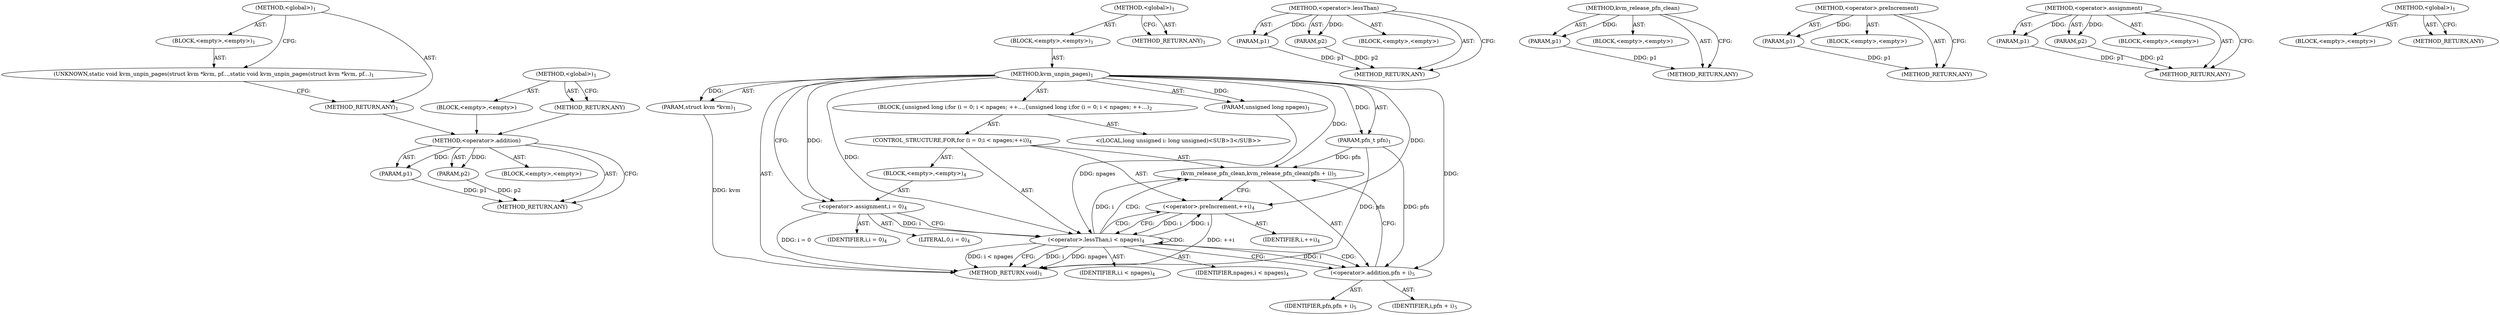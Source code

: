 digraph "&lt;global&gt;" {
vulnerable_69 [label=<(METHOD,&lt;operator&gt;.addition)>];
vulnerable_70 [label=<(PARAM,p1)>];
vulnerable_71 [label=<(PARAM,p2)>];
vulnerable_72 [label=<(BLOCK,&lt;empty&gt;,&lt;empty&gt;)>];
vulnerable_73 [label=<(METHOD_RETURN,ANY)>];
vulnerable_6 [label=<(METHOD,&lt;global&gt;)<SUB>1</SUB>>];
vulnerable_7 [label=<(BLOCK,&lt;empty&gt;,&lt;empty&gt;)<SUB>1</SUB>>];
vulnerable_8 [label=<(METHOD,kvm_unpin_pages)<SUB>1</SUB>>];
vulnerable_9 [label=<(PARAM,struct kvm *kvm)<SUB>1</SUB>>];
vulnerable_10 [label=<(PARAM,pfn_t pfn)<SUB>1</SUB>>];
vulnerable_11 [label=<(PARAM,unsigned long npages)<SUB>1</SUB>>];
vulnerable_12 [label=<(BLOCK,{
	unsigned long i;
	for (i = 0; i &lt; npages; ++...,{
	unsigned long i;
	for (i = 0; i &lt; npages; ++...)<SUB>2</SUB>>];
vulnerable_13 [label="<(LOCAL,long unsigned i: long unsigned)<SUB>3</SUB>>"];
vulnerable_14 [label=<(CONTROL_STRUCTURE,FOR,for (i = 0;i &lt; npages;++i))<SUB>4</SUB>>];
vulnerable_15 [label=<(BLOCK,&lt;empty&gt;,&lt;empty&gt;)<SUB>4</SUB>>];
vulnerable_16 [label=<(&lt;operator&gt;.assignment,i = 0)<SUB>4</SUB>>];
vulnerable_17 [label=<(IDENTIFIER,i,i = 0)<SUB>4</SUB>>];
vulnerable_18 [label=<(LITERAL,0,i = 0)<SUB>4</SUB>>];
vulnerable_19 [label=<(&lt;operator&gt;.lessThan,i &lt; npages)<SUB>4</SUB>>];
vulnerable_20 [label=<(IDENTIFIER,i,i &lt; npages)<SUB>4</SUB>>];
vulnerable_21 [label=<(IDENTIFIER,npages,i &lt; npages)<SUB>4</SUB>>];
vulnerable_22 [label=<(&lt;operator&gt;.preIncrement,++i)<SUB>4</SUB>>];
vulnerable_23 [label=<(IDENTIFIER,i,++i)<SUB>4</SUB>>];
vulnerable_24 [label=<(kvm_release_pfn_clean,kvm_release_pfn_clean(pfn + i))<SUB>5</SUB>>];
vulnerable_25 [label=<(&lt;operator&gt;.addition,pfn + i)<SUB>5</SUB>>];
vulnerable_26 [label=<(IDENTIFIER,pfn,pfn + i)<SUB>5</SUB>>];
vulnerable_27 [label=<(IDENTIFIER,i,pfn + i)<SUB>5</SUB>>];
vulnerable_28 [label=<(METHOD_RETURN,void)<SUB>1</SUB>>];
vulnerable_30 [label=<(METHOD_RETURN,ANY)<SUB>1</SUB>>];
vulnerable_56 [label=<(METHOD,&lt;operator&gt;.lessThan)>];
vulnerable_57 [label=<(PARAM,p1)>];
vulnerable_58 [label=<(PARAM,p2)>];
vulnerable_59 [label=<(BLOCK,&lt;empty&gt;,&lt;empty&gt;)>];
vulnerable_60 [label=<(METHOD_RETURN,ANY)>];
vulnerable_65 [label=<(METHOD,kvm_release_pfn_clean)>];
vulnerable_66 [label=<(PARAM,p1)>];
vulnerable_67 [label=<(BLOCK,&lt;empty&gt;,&lt;empty&gt;)>];
vulnerable_68 [label=<(METHOD_RETURN,ANY)>];
vulnerable_61 [label=<(METHOD,&lt;operator&gt;.preIncrement)>];
vulnerable_62 [label=<(PARAM,p1)>];
vulnerable_63 [label=<(BLOCK,&lt;empty&gt;,&lt;empty&gt;)>];
vulnerable_64 [label=<(METHOD_RETURN,ANY)>];
vulnerable_51 [label=<(METHOD,&lt;operator&gt;.assignment)>];
vulnerable_52 [label=<(PARAM,p1)>];
vulnerable_53 [label=<(PARAM,p2)>];
vulnerable_54 [label=<(BLOCK,&lt;empty&gt;,&lt;empty&gt;)>];
vulnerable_55 [label=<(METHOD_RETURN,ANY)>];
vulnerable_45 [label=<(METHOD,&lt;global&gt;)<SUB>1</SUB>>];
vulnerable_46 [label=<(BLOCK,&lt;empty&gt;,&lt;empty&gt;)>];
vulnerable_47 [label=<(METHOD_RETURN,ANY)>];
fixed_6 [label=<(METHOD,&lt;global&gt;)<SUB>1</SUB>>];
fixed_7 [label=<(BLOCK,&lt;empty&gt;,&lt;empty&gt;)<SUB>1</SUB>>];
fixed_8 [label=<(UNKNOWN,static void kvm_unpin_pages(struct kvm *kvm, pf...,static void kvm_unpin_pages(struct kvm *kvm, pf...)<SUB>1</SUB>>];
fixed_9 [label=<(METHOD_RETURN,ANY)<SUB>1</SUB>>];
fixed_14 [label=<(METHOD,&lt;global&gt;)<SUB>1</SUB>>];
fixed_15 [label=<(BLOCK,&lt;empty&gt;,&lt;empty&gt;)>];
fixed_16 [label=<(METHOD_RETURN,ANY)>];
vulnerable_69 -> vulnerable_70  [key=0, label="AST: "];
vulnerable_69 -> vulnerable_70  [key=1, label="DDG: "];
vulnerable_69 -> vulnerable_72  [key=0, label="AST: "];
vulnerable_69 -> vulnerable_71  [key=0, label="AST: "];
vulnerable_69 -> vulnerable_71  [key=1, label="DDG: "];
vulnerable_69 -> vulnerable_73  [key=0, label="AST: "];
vulnerable_69 -> vulnerable_73  [key=1, label="CFG: "];
vulnerable_70 -> vulnerable_73  [key=0, label="DDG: p1"];
vulnerable_71 -> vulnerable_73  [key=0, label="DDG: p2"];
vulnerable_6 -> vulnerable_7  [key=0, label="AST: "];
vulnerable_6 -> vulnerable_30  [key=0, label="AST: "];
vulnerable_6 -> vulnerable_30  [key=1, label="CFG: "];
vulnerable_7 -> vulnerable_8  [key=0, label="AST: "];
vulnerable_8 -> vulnerable_9  [key=0, label="AST: "];
vulnerable_8 -> vulnerable_9  [key=1, label="DDG: "];
vulnerable_8 -> vulnerable_10  [key=0, label="AST: "];
vulnerable_8 -> vulnerable_10  [key=1, label="DDG: "];
vulnerable_8 -> vulnerable_11  [key=0, label="AST: "];
vulnerable_8 -> vulnerable_11  [key=1, label="DDG: "];
vulnerable_8 -> vulnerable_12  [key=0, label="AST: "];
vulnerable_8 -> vulnerable_28  [key=0, label="AST: "];
vulnerable_8 -> vulnerable_16  [key=0, label="CFG: "];
vulnerable_8 -> vulnerable_16  [key=1, label="DDG: "];
vulnerable_8 -> vulnerable_19  [key=0, label="DDG: "];
vulnerable_8 -> vulnerable_22  [key=0, label="DDG: "];
vulnerable_8 -> vulnerable_24  [key=0, label="DDG: "];
vulnerable_8 -> vulnerable_25  [key=0, label="DDG: "];
vulnerable_9 -> vulnerable_28  [key=0, label="DDG: kvm"];
vulnerable_10 -> vulnerable_28  [key=0, label="DDG: pfn"];
vulnerable_10 -> vulnerable_24  [key=0, label="DDG: pfn"];
vulnerable_10 -> vulnerable_25  [key=0, label="DDG: pfn"];
vulnerable_11 -> vulnerable_19  [key=0, label="DDG: npages"];
vulnerable_12 -> vulnerable_13  [key=0, label="AST: "];
vulnerable_12 -> vulnerable_14  [key=0, label="AST: "];
vulnerable_14 -> vulnerable_15  [key=0, label="AST: "];
vulnerable_14 -> vulnerable_19  [key=0, label="AST: "];
vulnerable_14 -> vulnerable_22  [key=0, label="AST: "];
vulnerable_14 -> vulnerable_24  [key=0, label="AST: "];
vulnerable_15 -> vulnerable_16  [key=0, label="AST: "];
vulnerable_16 -> vulnerable_17  [key=0, label="AST: "];
vulnerable_16 -> vulnerable_18  [key=0, label="AST: "];
vulnerable_16 -> vulnerable_19  [key=0, label="CFG: "];
vulnerable_16 -> vulnerable_19  [key=1, label="DDG: i"];
vulnerable_16 -> vulnerable_28  [key=0, label="DDG: i = 0"];
vulnerable_19 -> vulnerable_20  [key=0, label="AST: "];
vulnerable_19 -> vulnerable_21  [key=0, label="AST: "];
vulnerable_19 -> vulnerable_28  [key=0, label="CFG: "];
vulnerable_19 -> vulnerable_28  [key=1, label="DDG: i"];
vulnerable_19 -> vulnerable_28  [key=2, label="DDG: npages"];
vulnerable_19 -> vulnerable_28  [key=3, label="DDG: i &lt; npages"];
vulnerable_19 -> vulnerable_25  [key=0, label="CFG: "];
vulnerable_19 -> vulnerable_25  [key=1, label="DDG: i"];
vulnerable_19 -> vulnerable_25  [key=2, label="CDG: "];
vulnerable_19 -> vulnerable_22  [key=0, label="DDG: i"];
vulnerable_19 -> vulnerable_22  [key=1, label="CDG: "];
vulnerable_19 -> vulnerable_24  [key=0, label="DDG: i"];
vulnerable_19 -> vulnerable_24  [key=1, label="CDG: "];
vulnerable_19 -> vulnerable_19  [key=0, label="CDG: "];
vulnerable_22 -> vulnerable_23  [key=0, label="AST: "];
vulnerable_22 -> vulnerable_19  [key=0, label="CFG: "];
vulnerable_22 -> vulnerable_19  [key=1, label="DDG: i"];
vulnerable_22 -> vulnerable_28  [key=0, label="DDG: ++i"];
vulnerable_24 -> vulnerable_25  [key=0, label="AST: "];
vulnerable_24 -> vulnerable_22  [key=0, label="CFG: "];
vulnerable_25 -> vulnerable_26  [key=0, label="AST: "];
vulnerable_25 -> vulnerable_27  [key=0, label="AST: "];
vulnerable_25 -> vulnerable_24  [key=0, label="CFG: "];
vulnerable_56 -> vulnerable_57  [key=0, label="AST: "];
vulnerable_56 -> vulnerable_57  [key=1, label="DDG: "];
vulnerable_56 -> vulnerable_59  [key=0, label="AST: "];
vulnerable_56 -> vulnerable_58  [key=0, label="AST: "];
vulnerable_56 -> vulnerable_58  [key=1, label="DDG: "];
vulnerable_56 -> vulnerable_60  [key=0, label="AST: "];
vulnerable_56 -> vulnerable_60  [key=1, label="CFG: "];
vulnerable_57 -> vulnerable_60  [key=0, label="DDG: p1"];
vulnerable_58 -> vulnerable_60  [key=0, label="DDG: p2"];
vulnerable_65 -> vulnerable_66  [key=0, label="AST: "];
vulnerable_65 -> vulnerable_66  [key=1, label="DDG: "];
vulnerable_65 -> vulnerable_67  [key=0, label="AST: "];
vulnerable_65 -> vulnerable_68  [key=0, label="AST: "];
vulnerable_65 -> vulnerable_68  [key=1, label="CFG: "];
vulnerable_66 -> vulnerable_68  [key=0, label="DDG: p1"];
vulnerable_61 -> vulnerable_62  [key=0, label="AST: "];
vulnerable_61 -> vulnerable_62  [key=1, label="DDG: "];
vulnerable_61 -> vulnerable_63  [key=0, label="AST: "];
vulnerable_61 -> vulnerable_64  [key=0, label="AST: "];
vulnerable_61 -> vulnerable_64  [key=1, label="CFG: "];
vulnerable_62 -> vulnerable_64  [key=0, label="DDG: p1"];
vulnerable_51 -> vulnerable_52  [key=0, label="AST: "];
vulnerable_51 -> vulnerable_52  [key=1, label="DDG: "];
vulnerable_51 -> vulnerable_54  [key=0, label="AST: "];
vulnerable_51 -> vulnerable_53  [key=0, label="AST: "];
vulnerable_51 -> vulnerable_53  [key=1, label="DDG: "];
vulnerable_51 -> vulnerable_55  [key=0, label="AST: "];
vulnerable_51 -> vulnerable_55  [key=1, label="CFG: "];
vulnerable_52 -> vulnerable_55  [key=0, label="DDG: p1"];
vulnerable_53 -> vulnerable_55  [key=0, label="DDG: p2"];
vulnerable_45 -> vulnerable_46  [key=0, label="AST: "];
vulnerable_45 -> vulnerable_47  [key=0, label="AST: "];
vulnerable_45 -> vulnerable_47  [key=1, label="CFG: "];
fixed_6 -> fixed_7  [key=0, label="AST: "];
fixed_6 -> fixed_9  [key=0, label="AST: "];
fixed_6 -> fixed_8  [key=0, label="CFG: "];
fixed_7 -> fixed_8  [key=0, label="AST: "];
fixed_8 -> fixed_9  [key=0, label="CFG: "];
fixed_9 -> vulnerable_69  [key=0];
fixed_14 -> fixed_15  [key=0, label="AST: "];
fixed_14 -> fixed_16  [key=0, label="AST: "];
fixed_14 -> fixed_16  [key=1, label="CFG: "];
fixed_15 -> vulnerable_69  [key=0];
fixed_16 -> vulnerable_69  [key=0];
}
